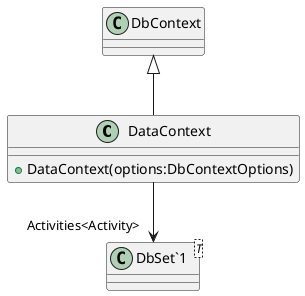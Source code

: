 @startuml
class DataContext {
    + DataContext(options:DbContextOptions)
}
class "DbSet`1"<T> {
}
DbContext <|-- DataContext
DataContext --> "Activities<Activity>" "DbSet`1"
@enduml
